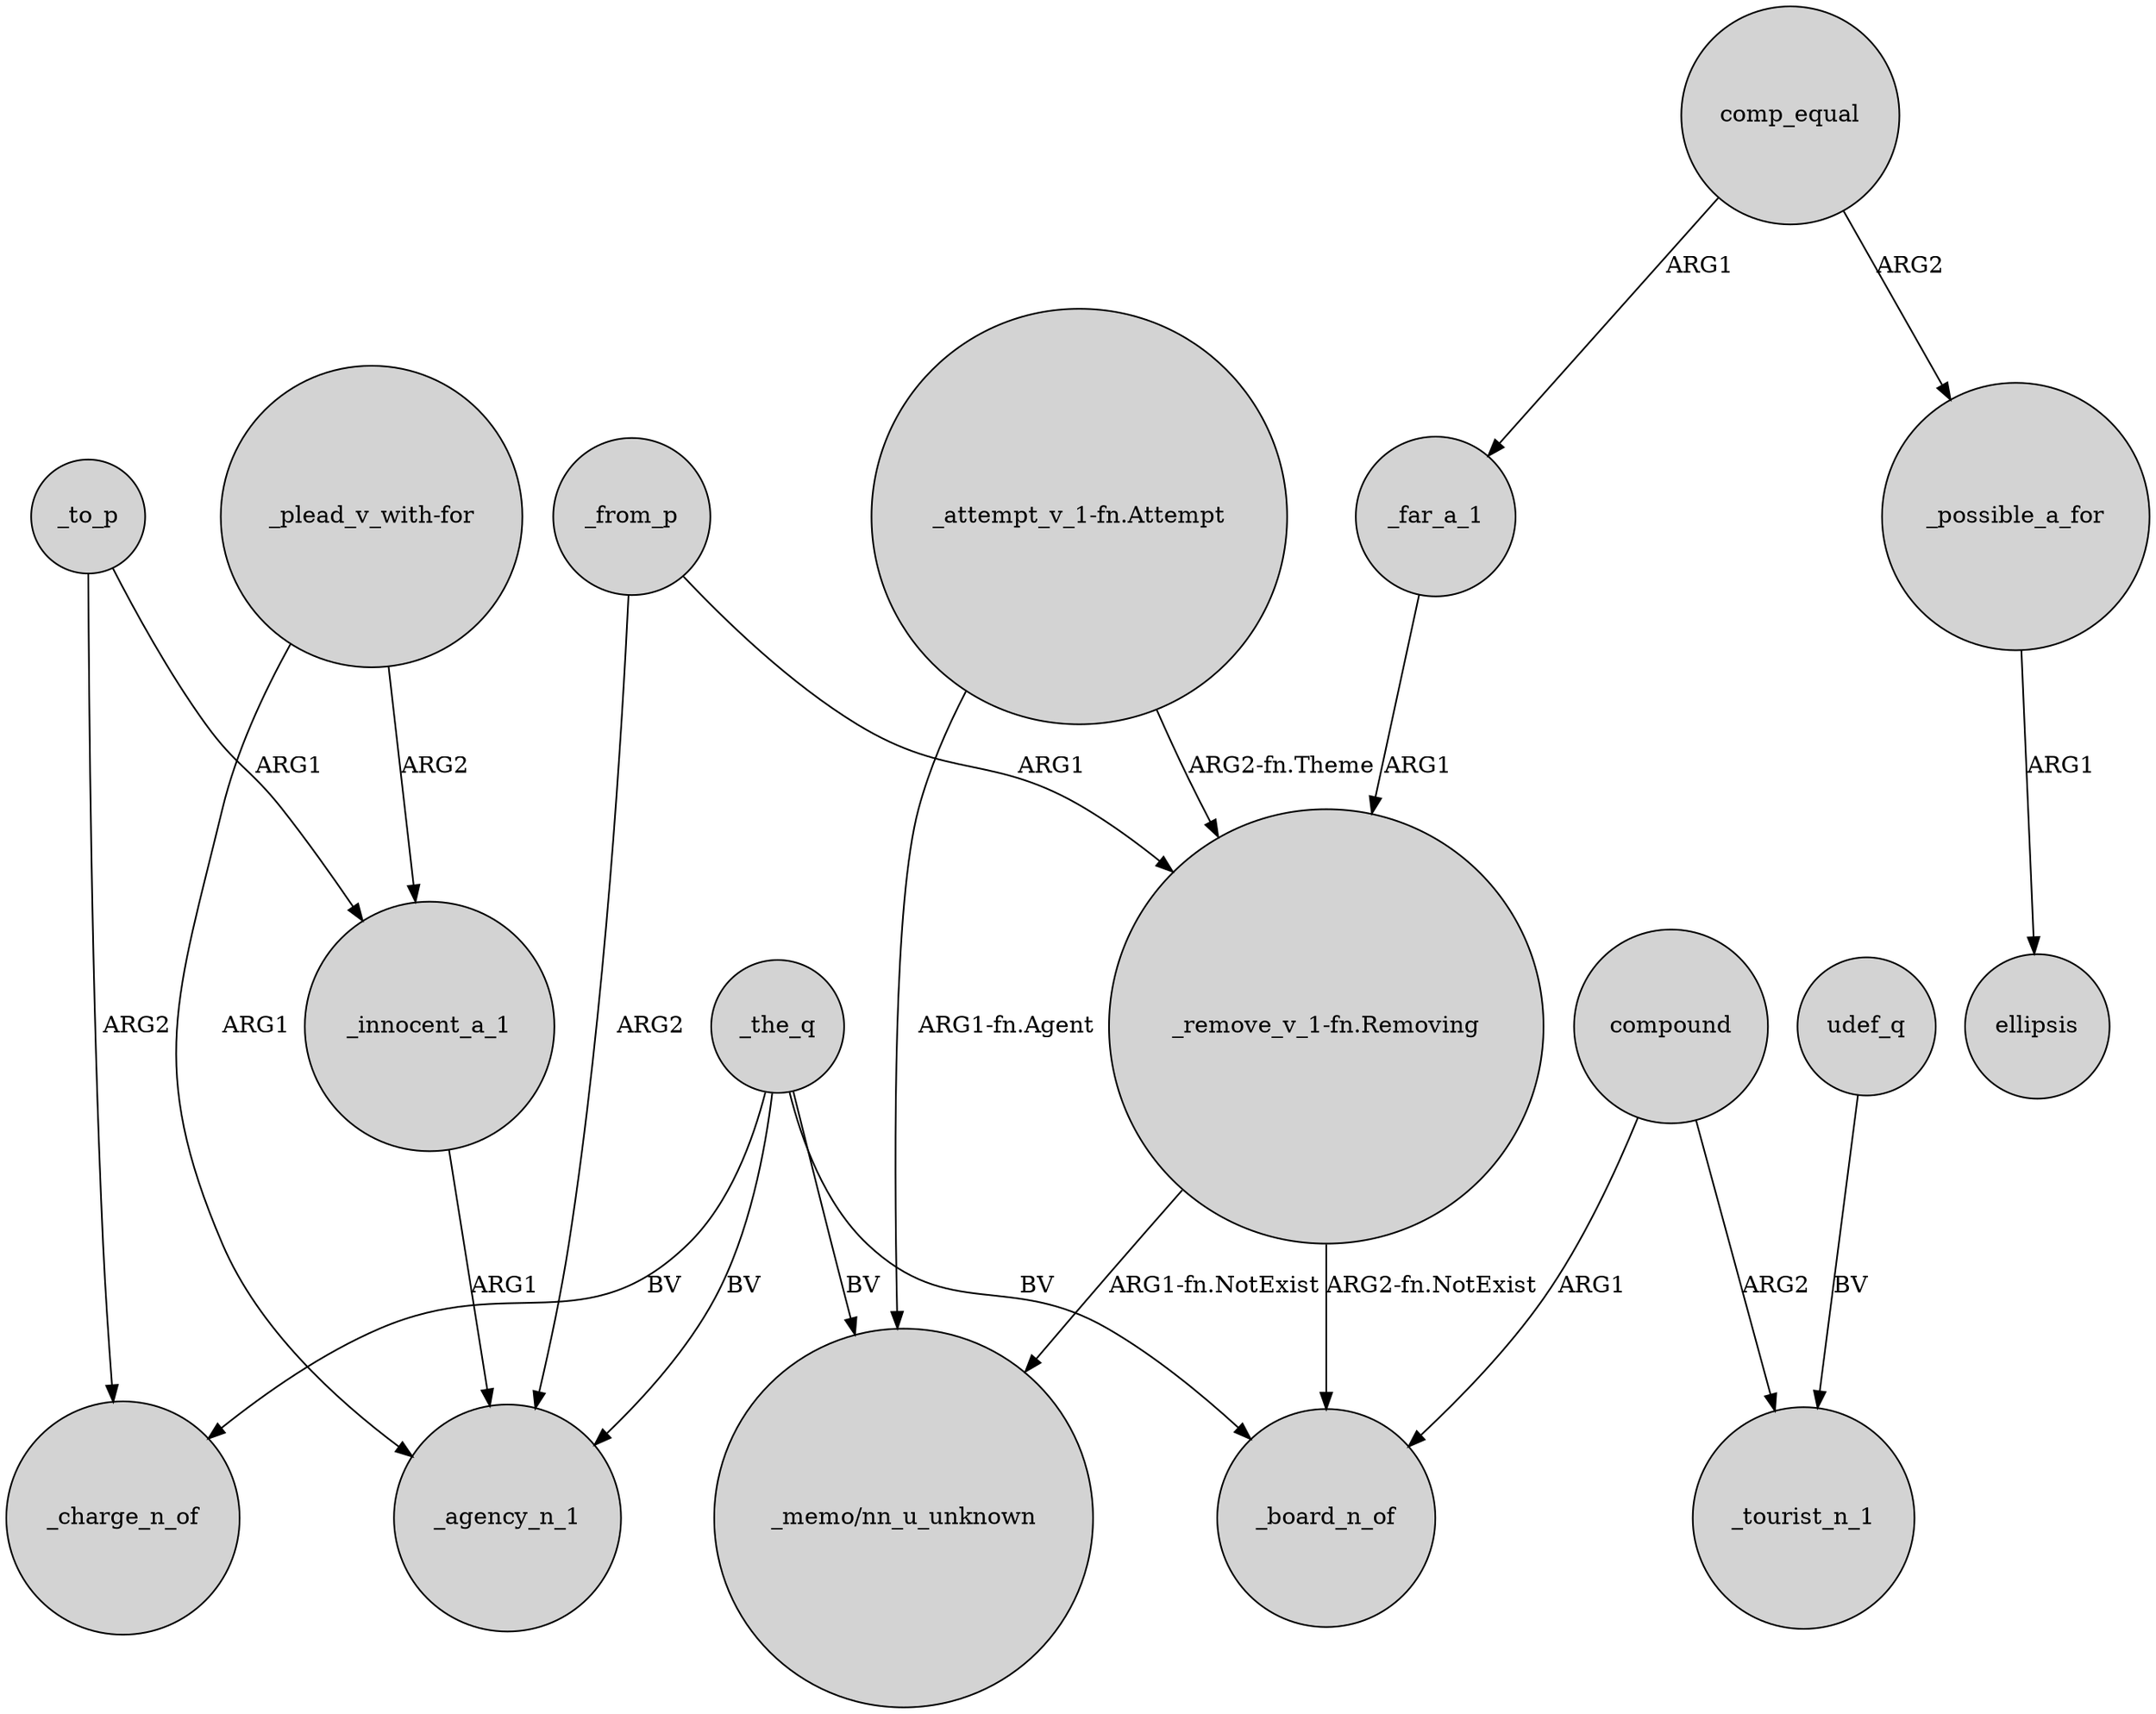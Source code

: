 digraph {
	node [shape=circle style=filled]
	_far_a_1 -> "_remove_v_1-fn.Removing" [label=ARG1]
	_the_q -> _agency_n_1 [label=BV]
	"_remove_v_1-fn.Removing" -> "_memo/nn_u_unknown" [label="ARG1-fn.NotExist"]
	compound -> _board_n_of [label=ARG1]
	"_plead_v_with-for" -> _innocent_a_1 [label=ARG2]
	_the_q -> "_memo/nn_u_unknown" [label=BV]
	_innocent_a_1 -> _agency_n_1 [label=ARG1]
	_to_p -> _charge_n_of [label=ARG2]
	_possible_a_for -> ellipsis [label=ARG1]
	comp_equal -> _far_a_1 [label=ARG1]
	_the_q -> _charge_n_of [label=BV]
	udef_q -> _tourist_n_1 [label=BV]
	compound -> _tourist_n_1 [label=ARG2]
	comp_equal -> _possible_a_for [label=ARG2]
	"_plead_v_with-for" -> _agency_n_1 [label=ARG1]
	_the_q -> _board_n_of [label=BV]
	_from_p -> _agency_n_1 [label=ARG2]
	"_attempt_v_1-fn.Attempt" -> "_remove_v_1-fn.Removing" [label="ARG2-fn.Theme"]
	_to_p -> _innocent_a_1 [label=ARG1]
	"_attempt_v_1-fn.Attempt" -> "_memo/nn_u_unknown" [label="ARG1-fn.Agent"]
	_from_p -> "_remove_v_1-fn.Removing" [label=ARG1]
	"_remove_v_1-fn.Removing" -> _board_n_of [label="ARG2-fn.NotExist"]
}
